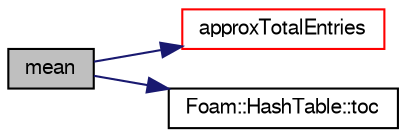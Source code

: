 digraph "mean"
{
  bgcolor="transparent";
  edge [fontname="FreeSans",fontsize="10",labelfontname="FreeSans",labelfontsize="10"];
  node [fontname="FreeSans",fontsize="10",shape=record];
  rankdir="LR";
  Node625 [label="mean",height=0.2,width=0.4,color="black", fillcolor="grey75", style="filled", fontcolor="black"];
  Node625 -> Node626 [color="midnightblue",fontsize="10",style="solid",fontname="FreeSans"];
  Node626 [label="approxTotalEntries",height=0.2,width=0.4,color="red",URL="$a24386.html#acfca32a13f1100fa82abdb3691bc9cca"];
  Node625 -> Node929 [color="midnightblue",fontsize="10",style="solid",fontname="FreeSans"];
  Node929 [label="Foam::HashTable::toc",height=0.2,width=0.4,color="black",URL="$a25702.html#a1717015c0033bc9eed654353eed0461b",tooltip="Return the table of contents. "];
}

